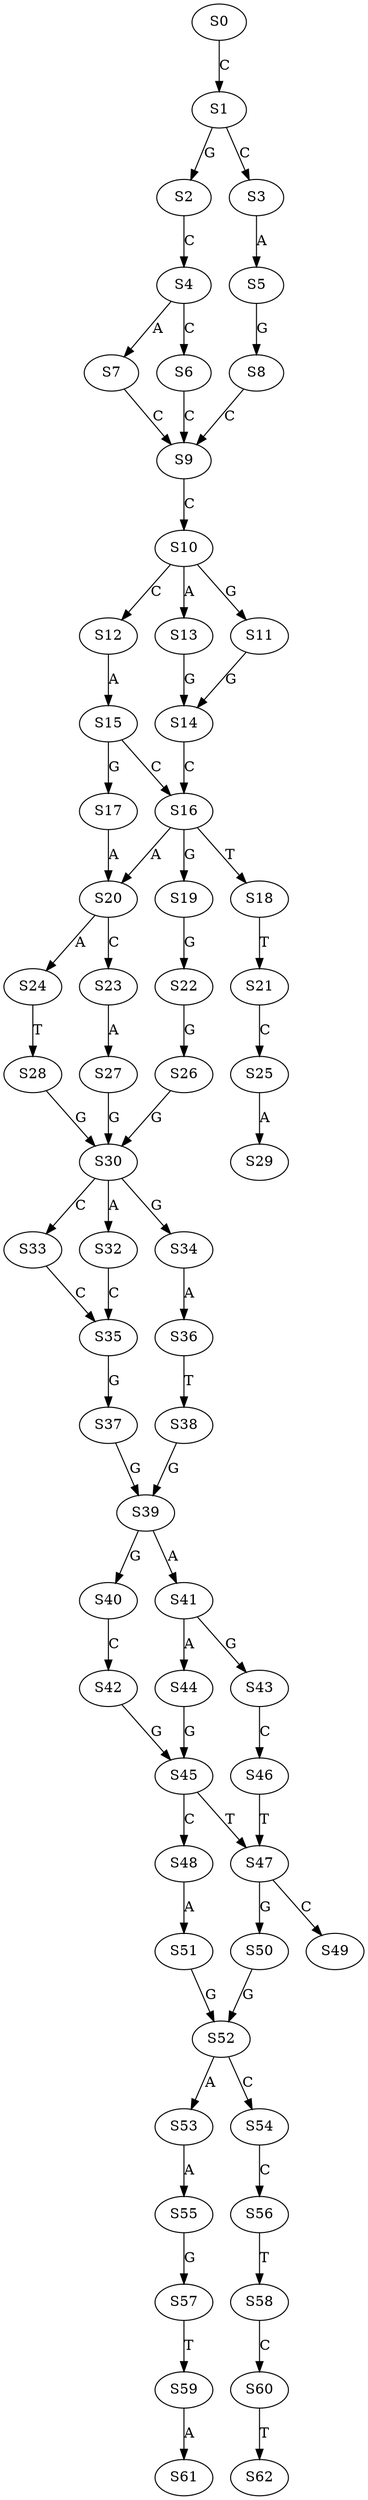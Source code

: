 strict digraph  {
	S0 -> S1 [ label = C ];
	S1 -> S2 [ label = G ];
	S1 -> S3 [ label = C ];
	S2 -> S4 [ label = C ];
	S3 -> S5 [ label = A ];
	S4 -> S6 [ label = C ];
	S4 -> S7 [ label = A ];
	S5 -> S8 [ label = G ];
	S6 -> S9 [ label = C ];
	S7 -> S9 [ label = C ];
	S8 -> S9 [ label = C ];
	S9 -> S10 [ label = C ];
	S10 -> S11 [ label = G ];
	S10 -> S12 [ label = C ];
	S10 -> S13 [ label = A ];
	S11 -> S14 [ label = G ];
	S12 -> S15 [ label = A ];
	S13 -> S14 [ label = G ];
	S14 -> S16 [ label = C ];
	S15 -> S16 [ label = C ];
	S15 -> S17 [ label = G ];
	S16 -> S18 [ label = T ];
	S16 -> S19 [ label = G ];
	S16 -> S20 [ label = A ];
	S17 -> S20 [ label = A ];
	S18 -> S21 [ label = T ];
	S19 -> S22 [ label = G ];
	S20 -> S23 [ label = C ];
	S20 -> S24 [ label = A ];
	S21 -> S25 [ label = C ];
	S22 -> S26 [ label = G ];
	S23 -> S27 [ label = A ];
	S24 -> S28 [ label = T ];
	S25 -> S29 [ label = A ];
	S26 -> S30 [ label = G ];
	S27 -> S30 [ label = G ];
	S28 -> S30 [ label = G ];
	S30 -> S32 [ label = A ];
	S30 -> S33 [ label = C ];
	S30 -> S34 [ label = G ];
	S32 -> S35 [ label = C ];
	S33 -> S35 [ label = C ];
	S34 -> S36 [ label = A ];
	S35 -> S37 [ label = G ];
	S36 -> S38 [ label = T ];
	S37 -> S39 [ label = G ];
	S38 -> S39 [ label = G ];
	S39 -> S40 [ label = G ];
	S39 -> S41 [ label = A ];
	S40 -> S42 [ label = C ];
	S41 -> S43 [ label = G ];
	S41 -> S44 [ label = A ];
	S42 -> S45 [ label = G ];
	S43 -> S46 [ label = C ];
	S44 -> S45 [ label = G ];
	S45 -> S47 [ label = T ];
	S45 -> S48 [ label = C ];
	S46 -> S47 [ label = T ];
	S47 -> S49 [ label = C ];
	S47 -> S50 [ label = G ];
	S48 -> S51 [ label = A ];
	S50 -> S52 [ label = G ];
	S51 -> S52 [ label = G ];
	S52 -> S53 [ label = A ];
	S52 -> S54 [ label = C ];
	S53 -> S55 [ label = A ];
	S54 -> S56 [ label = C ];
	S55 -> S57 [ label = G ];
	S56 -> S58 [ label = T ];
	S57 -> S59 [ label = T ];
	S58 -> S60 [ label = C ];
	S59 -> S61 [ label = A ];
	S60 -> S62 [ label = T ];
}
